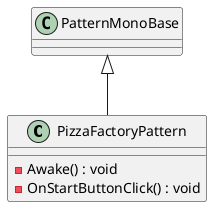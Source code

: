 @startuml
class PizzaFactoryPattern {
    - Awake() : void
    - OnStartButtonClick() : void
}
PatternMonoBase <|-- PizzaFactoryPattern
@enduml
